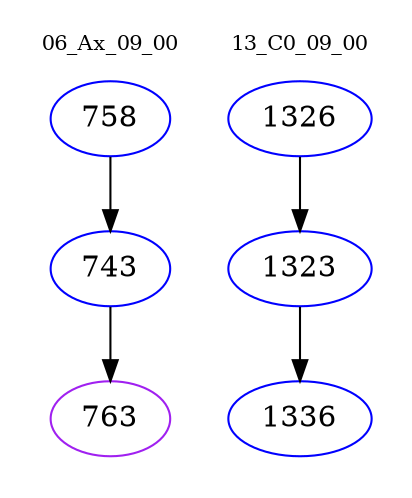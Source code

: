 digraph{
subgraph cluster_0 {
color = white
label = "06_Ax_09_00";
fontsize=10;
T0_758 [label="758", color="blue"]
T0_758 -> T0_743 [color="black"]
T0_743 [label="743", color="blue"]
T0_743 -> T0_763 [color="black"]
T0_763 [label="763", color="purple"]
}
subgraph cluster_1 {
color = white
label = "13_C0_09_00";
fontsize=10;
T1_1326 [label="1326", color="blue"]
T1_1326 -> T1_1323 [color="black"]
T1_1323 [label="1323", color="blue"]
T1_1323 -> T1_1336 [color="black"]
T1_1336 [label="1336", color="blue"]
}
}
